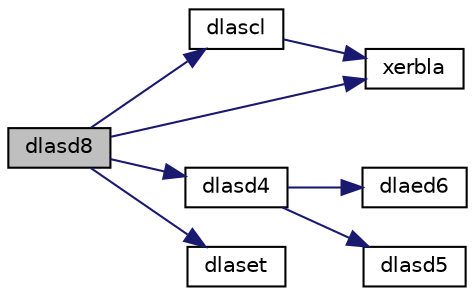digraph "dlasd8"
{
 // LATEX_PDF_SIZE
  edge [fontname="Helvetica",fontsize="10",labelfontname="Helvetica",labelfontsize="10"];
  node [fontname="Helvetica",fontsize="10",shape=record];
  rankdir="LR";
  Node1 [label="dlasd8",height=0.2,width=0.4,color="black", fillcolor="grey75", style="filled", fontcolor="black",tooltip="DLASD8 finds the square roots of the roots of the secular equation, and stores, for each element in D..."];
  Node1 -> Node2 [color="midnightblue",fontsize="10",style="solid",fontname="Helvetica"];
  Node2 [label="dlascl",height=0.2,width=0.4,color="black", fillcolor="white", style="filled",URL="$dlascl_8f.html#a7bce4c35ec5a86ee0bfdd15c476d99c8",tooltip="DLASCL multiplies a general rectangular matrix by a real scalar defined as cto/cfrom."];
  Node2 -> Node3 [color="midnightblue",fontsize="10",style="solid",fontname="Helvetica"];
  Node3 [label="xerbla",height=0.2,width=0.4,color="black", fillcolor="white", style="filled",URL="$xerbla_8f.html#a377ee61015baf8dea7770b3a404b1c07",tooltip="XERBLA"];
  Node1 -> Node4 [color="midnightblue",fontsize="10",style="solid",fontname="Helvetica"];
  Node4 [label="dlasd4",height=0.2,width=0.4,color="black", fillcolor="white", style="filled",URL="$dlasd4_8f.html#af0ba74a3731059f524f3bdb703fd6fb4",tooltip="DLASD4 computes the square root of the i-th updated eigenvalue of a positive symmetric rank-one modif..."];
  Node4 -> Node5 [color="midnightblue",fontsize="10",style="solid",fontname="Helvetica"];
  Node5 [label="dlaed6",height=0.2,width=0.4,color="black", fillcolor="white", style="filled",URL="$dlaed6_8f.html#a8016fde4c8a60d5e95e6e6c636ec4dc9",tooltip="DLAED6 used by DSTEDC. Computes one Newton step in solution of the secular equation."];
  Node4 -> Node6 [color="midnightblue",fontsize="10",style="solid",fontname="Helvetica"];
  Node6 [label="dlasd5",height=0.2,width=0.4,color="black", fillcolor="white", style="filled",URL="$dlasd5_8f.html#ac354f735ef3e53f9ca32242d2db96f74",tooltip="DLASD5 computes the square root of the i-th eigenvalue of a positive symmetric rank-one modification ..."];
  Node1 -> Node7 [color="midnightblue",fontsize="10",style="solid",fontname="Helvetica"];
  Node7 [label="dlaset",height=0.2,width=0.4,color="black", fillcolor="white", style="filled",URL="$dlaset_8f.html#a89e332374c7cd87e5db54bfe21550bc3",tooltip="DLASET initializes the off-diagonal elements and the diagonal elements of a matrix to given values."];
  Node1 -> Node3 [color="midnightblue",fontsize="10",style="solid",fontname="Helvetica"];
}
